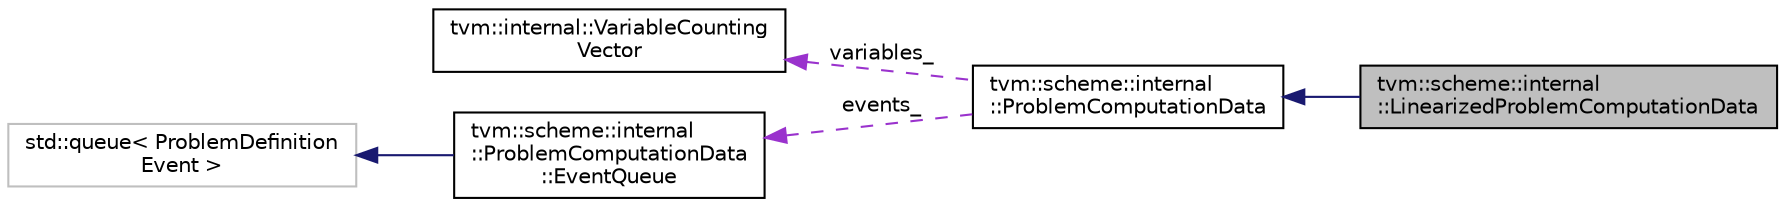 digraph "tvm::scheme::internal::LinearizedProblemComputationData"
{
 // LATEX_PDF_SIZE
  edge [fontname="Helvetica",fontsize="10",labelfontname="Helvetica",labelfontsize="10"];
  node [fontname="Helvetica",fontsize="10",shape=record];
  rankdir="LR";
  Node1 [label="tvm::scheme::internal\l::LinearizedProblemComputationData",height=0.2,width=0.4,color="black", fillcolor="grey75", style="filled", fontcolor="black",tooltip=" "];
  Node2 -> Node1 [dir="back",color="midnightblue",fontsize="10",style="solid",fontname="Helvetica"];
  Node2 [label="tvm::scheme::internal\l::ProblemComputationData",height=0.2,width=0.4,color="black", fillcolor="white", style="filled",URL="$classtvm_1_1scheme_1_1internal_1_1ProblemComputationData.html",tooltip=" "];
  Node3 -> Node2 [dir="back",color="darkorchid3",fontsize="10",style="dashed",label=" variables_" ,fontname="Helvetica"];
  Node3 [label="tvm::internal::VariableCounting\lVector",height=0.2,width=0.4,color="black", fillcolor="white", style="filled",URL="$classtvm_1_1internal_1_1VariableCountingVector.html",tooltip=" "];
  Node4 -> Node2 [dir="back",color="darkorchid3",fontsize="10",style="dashed",label=" events_" ,fontname="Helvetica"];
  Node4 [label="tvm::scheme::internal\l::ProblemComputationData\l::EventQueue",height=0.2,width=0.4,color="black", fillcolor="white", style="filled",URL="$classtvm_1_1scheme_1_1internal_1_1ProblemComputationData_1_1EventQueue.html",tooltip=" "];
  Node5 -> Node4 [dir="back",color="midnightblue",fontsize="10",style="solid",fontname="Helvetica"];
  Node5 [label="std::queue\< ProblemDefinition\lEvent \>",height=0.2,width=0.4,color="grey75", fillcolor="white", style="filled",tooltip=" "];
}
